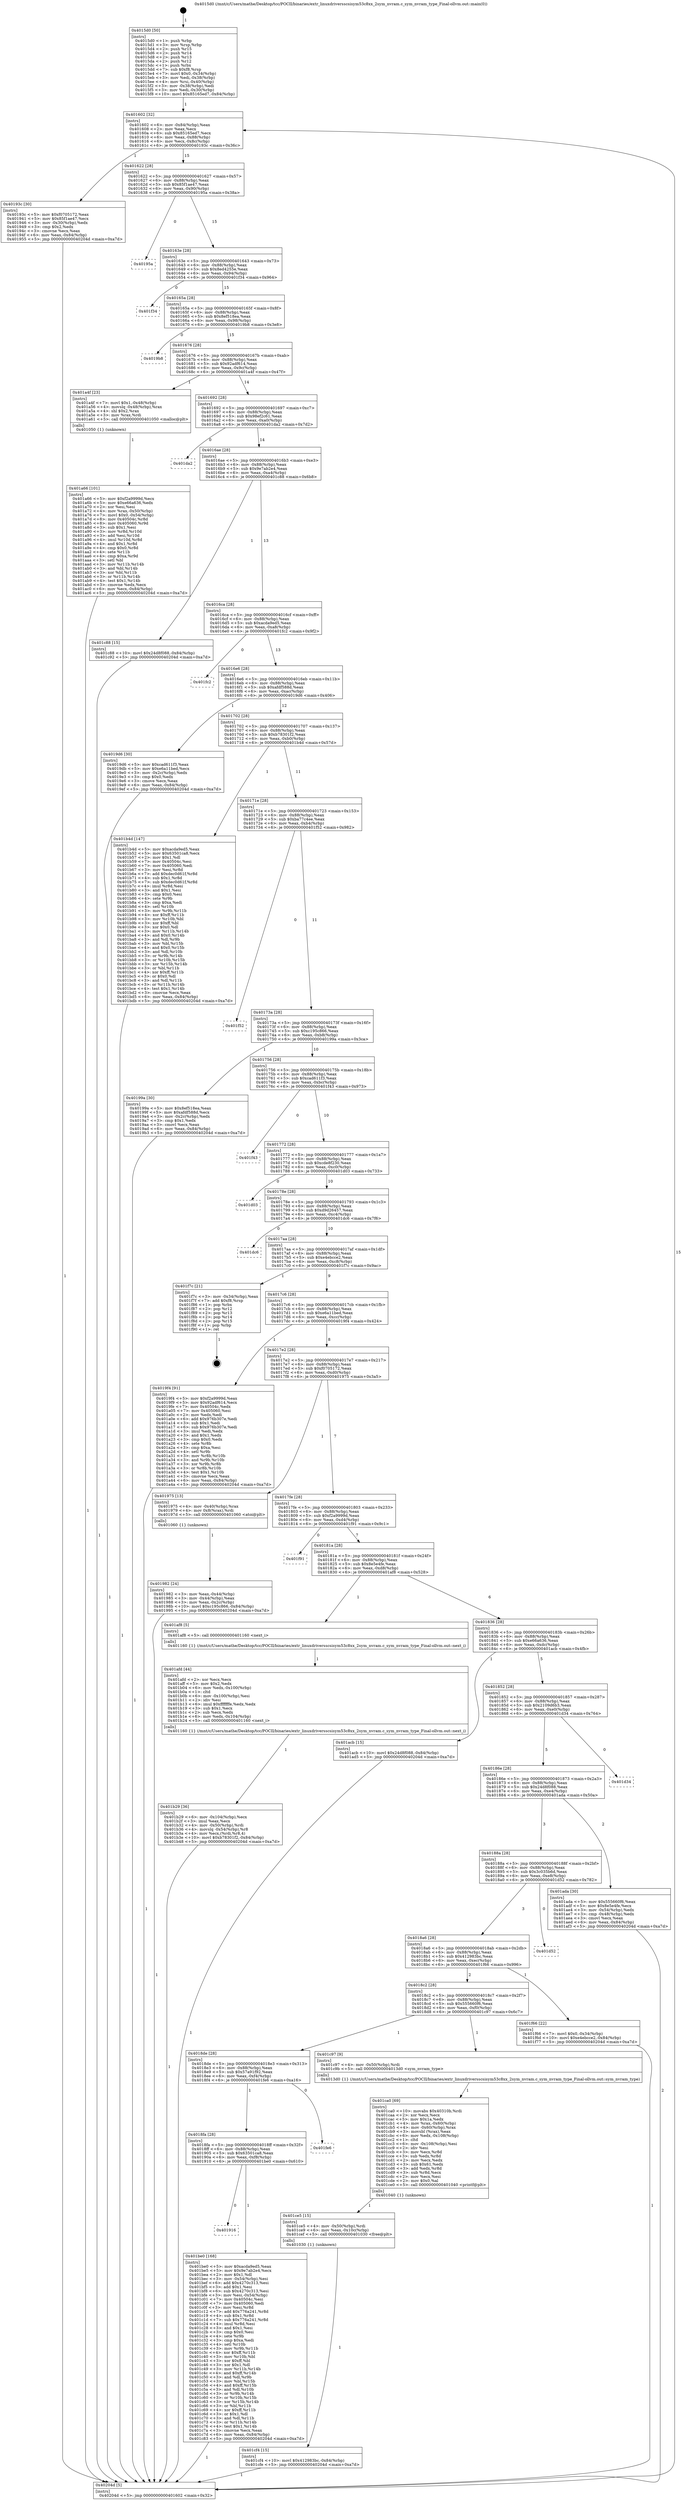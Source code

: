 digraph "0x4015d0" {
  label = "0x4015d0 (/mnt/c/Users/mathe/Desktop/tcc/POCII/binaries/extr_linuxdriversscsisym53c8xx_2sym_nvram.c_sym_nvram_type_Final-ollvm.out::main(0))"
  labelloc = "t"
  node[shape=record]

  Entry [label="",width=0.3,height=0.3,shape=circle,fillcolor=black,style=filled]
  "0x401602" [label="{
     0x401602 [32]\l
     | [instrs]\l
     &nbsp;&nbsp;0x401602 \<+6\>: mov -0x84(%rbp),%eax\l
     &nbsp;&nbsp;0x401608 \<+2\>: mov %eax,%ecx\l
     &nbsp;&nbsp;0x40160a \<+6\>: sub $0x85165ed7,%ecx\l
     &nbsp;&nbsp;0x401610 \<+6\>: mov %eax,-0x88(%rbp)\l
     &nbsp;&nbsp;0x401616 \<+6\>: mov %ecx,-0x8c(%rbp)\l
     &nbsp;&nbsp;0x40161c \<+6\>: je 000000000040193c \<main+0x36c\>\l
  }"]
  "0x40193c" [label="{
     0x40193c [30]\l
     | [instrs]\l
     &nbsp;&nbsp;0x40193c \<+5\>: mov $0xf0705172,%eax\l
     &nbsp;&nbsp;0x401941 \<+5\>: mov $0x85f1ae47,%ecx\l
     &nbsp;&nbsp;0x401946 \<+3\>: mov -0x30(%rbp),%edx\l
     &nbsp;&nbsp;0x401949 \<+3\>: cmp $0x2,%edx\l
     &nbsp;&nbsp;0x40194c \<+3\>: cmovne %ecx,%eax\l
     &nbsp;&nbsp;0x40194f \<+6\>: mov %eax,-0x84(%rbp)\l
     &nbsp;&nbsp;0x401955 \<+5\>: jmp 000000000040204d \<main+0xa7d\>\l
  }"]
  "0x401622" [label="{
     0x401622 [28]\l
     | [instrs]\l
     &nbsp;&nbsp;0x401622 \<+5\>: jmp 0000000000401627 \<main+0x57\>\l
     &nbsp;&nbsp;0x401627 \<+6\>: mov -0x88(%rbp),%eax\l
     &nbsp;&nbsp;0x40162d \<+5\>: sub $0x85f1ae47,%eax\l
     &nbsp;&nbsp;0x401632 \<+6\>: mov %eax,-0x90(%rbp)\l
     &nbsp;&nbsp;0x401638 \<+6\>: je 000000000040195a \<main+0x38a\>\l
  }"]
  "0x40204d" [label="{
     0x40204d [5]\l
     | [instrs]\l
     &nbsp;&nbsp;0x40204d \<+5\>: jmp 0000000000401602 \<main+0x32\>\l
  }"]
  "0x4015d0" [label="{
     0x4015d0 [50]\l
     | [instrs]\l
     &nbsp;&nbsp;0x4015d0 \<+1\>: push %rbp\l
     &nbsp;&nbsp;0x4015d1 \<+3\>: mov %rsp,%rbp\l
     &nbsp;&nbsp;0x4015d4 \<+2\>: push %r15\l
     &nbsp;&nbsp;0x4015d6 \<+2\>: push %r14\l
     &nbsp;&nbsp;0x4015d8 \<+2\>: push %r13\l
     &nbsp;&nbsp;0x4015da \<+2\>: push %r12\l
     &nbsp;&nbsp;0x4015dc \<+1\>: push %rbx\l
     &nbsp;&nbsp;0x4015dd \<+7\>: sub $0xf8,%rsp\l
     &nbsp;&nbsp;0x4015e4 \<+7\>: movl $0x0,-0x34(%rbp)\l
     &nbsp;&nbsp;0x4015eb \<+3\>: mov %edi,-0x38(%rbp)\l
     &nbsp;&nbsp;0x4015ee \<+4\>: mov %rsi,-0x40(%rbp)\l
     &nbsp;&nbsp;0x4015f2 \<+3\>: mov -0x38(%rbp),%edi\l
     &nbsp;&nbsp;0x4015f5 \<+3\>: mov %edi,-0x30(%rbp)\l
     &nbsp;&nbsp;0x4015f8 \<+10\>: movl $0x85165ed7,-0x84(%rbp)\l
  }"]
  Exit [label="",width=0.3,height=0.3,shape=circle,fillcolor=black,style=filled,peripheries=2]
  "0x40195a" [label="{
     0x40195a\l
  }", style=dashed]
  "0x40163e" [label="{
     0x40163e [28]\l
     | [instrs]\l
     &nbsp;&nbsp;0x40163e \<+5\>: jmp 0000000000401643 \<main+0x73\>\l
     &nbsp;&nbsp;0x401643 \<+6\>: mov -0x88(%rbp),%eax\l
     &nbsp;&nbsp;0x401649 \<+5\>: sub $0x8ed4255e,%eax\l
     &nbsp;&nbsp;0x40164e \<+6\>: mov %eax,-0x94(%rbp)\l
     &nbsp;&nbsp;0x401654 \<+6\>: je 0000000000401f34 \<main+0x964\>\l
  }"]
  "0x401cf4" [label="{
     0x401cf4 [15]\l
     | [instrs]\l
     &nbsp;&nbsp;0x401cf4 \<+10\>: movl $0x412983bc,-0x84(%rbp)\l
     &nbsp;&nbsp;0x401cfe \<+5\>: jmp 000000000040204d \<main+0xa7d\>\l
  }"]
  "0x401f34" [label="{
     0x401f34\l
  }", style=dashed]
  "0x40165a" [label="{
     0x40165a [28]\l
     | [instrs]\l
     &nbsp;&nbsp;0x40165a \<+5\>: jmp 000000000040165f \<main+0x8f\>\l
     &nbsp;&nbsp;0x40165f \<+6\>: mov -0x88(%rbp),%eax\l
     &nbsp;&nbsp;0x401665 \<+5\>: sub $0x8ef518ea,%eax\l
     &nbsp;&nbsp;0x40166a \<+6\>: mov %eax,-0x98(%rbp)\l
     &nbsp;&nbsp;0x401670 \<+6\>: je 00000000004019b8 \<main+0x3e8\>\l
  }"]
  "0x401ce5" [label="{
     0x401ce5 [15]\l
     | [instrs]\l
     &nbsp;&nbsp;0x401ce5 \<+4\>: mov -0x50(%rbp),%rdi\l
     &nbsp;&nbsp;0x401ce9 \<+6\>: mov %eax,-0x10c(%rbp)\l
     &nbsp;&nbsp;0x401cef \<+5\>: call 0000000000401030 \<free@plt\>\l
     | [calls]\l
     &nbsp;&nbsp;0x401030 \{1\} (unknown)\l
  }"]
  "0x4019b8" [label="{
     0x4019b8\l
  }", style=dashed]
  "0x401676" [label="{
     0x401676 [28]\l
     | [instrs]\l
     &nbsp;&nbsp;0x401676 \<+5\>: jmp 000000000040167b \<main+0xab\>\l
     &nbsp;&nbsp;0x40167b \<+6\>: mov -0x88(%rbp),%eax\l
     &nbsp;&nbsp;0x401681 \<+5\>: sub $0x92adf614,%eax\l
     &nbsp;&nbsp;0x401686 \<+6\>: mov %eax,-0x9c(%rbp)\l
     &nbsp;&nbsp;0x40168c \<+6\>: je 0000000000401a4f \<main+0x47f\>\l
  }"]
  "0x401ca0" [label="{
     0x401ca0 [69]\l
     | [instrs]\l
     &nbsp;&nbsp;0x401ca0 \<+10\>: movabs $0x40310b,%rdi\l
     &nbsp;&nbsp;0x401caa \<+2\>: xor %ecx,%ecx\l
     &nbsp;&nbsp;0x401cac \<+5\>: mov $0x1a,%edx\l
     &nbsp;&nbsp;0x401cb1 \<+4\>: mov %rax,-0x60(%rbp)\l
     &nbsp;&nbsp;0x401cb5 \<+4\>: mov -0x60(%rbp),%rax\l
     &nbsp;&nbsp;0x401cb9 \<+3\>: movsbl (%rax),%eax\l
     &nbsp;&nbsp;0x401cbc \<+6\>: mov %edx,-0x108(%rbp)\l
     &nbsp;&nbsp;0x401cc2 \<+1\>: cltd\l
     &nbsp;&nbsp;0x401cc3 \<+6\>: mov -0x108(%rbp),%esi\l
     &nbsp;&nbsp;0x401cc9 \<+2\>: idiv %esi\l
     &nbsp;&nbsp;0x401ccb \<+3\>: mov %ecx,%r8d\l
     &nbsp;&nbsp;0x401cce \<+3\>: sub %edx,%r8d\l
     &nbsp;&nbsp;0x401cd1 \<+2\>: mov %ecx,%edx\l
     &nbsp;&nbsp;0x401cd3 \<+3\>: sub $0x61,%edx\l
     &nbsp;&nbsp;0x401cd6 \<+3\>: add %edx,%r8d\l
     &nbsp;&nbsp;0x401cd9 \<+3\>: sub %r8d,%ecx\l
     &nbsp;&nbsp;0x401cdc \<+2\>: mov %ecx,%esi\l
     &nbsp;&nbsp;0x401cde \<+2\>: mov $0x0,%al\l
     &nbsp;&nbsp;0x401ce0 \<+5\>: call 0000000000401040 \<printf@plt\>\l
     | [calls]\l
     &nbsp;&nbsp;0x401040 \{1\} (unknown)\l
  }"]
  "0x401a4f" [label="{
     0x401a4f [23]\l
     | [instrs]\l
     &nbsp;&nbsp;0x401a4f \<+7\>: movl $0x1,-0x48(%rbp)\l
     &nbsp;&nbsp;0x401a56 \<+4\>: movslq -0x48(%rbp),%rax\l
     &nbsp;&nbsp;0x401a5a \<+4\>: shl $0x2,%rax\l
     &nbsp;&nbsp;0x401a5e \<+3\>: mov %rax,%rdi\l
     &nbsp;&nbsp;0x401a61 \<+5\>: call 0000000000401050 \<malloc@plt\>\l
     | [calls]\l
     &nbsp;&nbsp;0x401050 \{1\} (unknown)\l
  }"]
  "0x401692" [label="{
     0x401692 [28]\l
     | [instrs]\l
     &nbsp;&nbsp;0x401692 \<+5\>: jmp 0000000000401697 \<main+0xc7\>\l
     &nbsp;&nbsp;0x401697 \<+6\>: mov -0x88(%rbp),%eax\l
     &nbsp;&nbsp;0x40169d \<+5\>: sub $0x98ef2c61,%eax\l
     &nbsp;&nbsp;0x4016a2 \<+6\>: mov %eax,-0xa0(%rbp)\l
     &nbsp;&nbsp;0x4016a8 \<+6\>: je 0000000000401da2 \<main+0x7d2\>\l
  }"]
  "0x401916" [label="{
     0x401916\l
  }", style=dashed]
  "0x401da2" [label="{
     0x401da2\l
  }", style=dashed]
  "0x4016ae" [label="{
     0x4016ae [28]\l
     | [instrs]\l
     &nbsp;&nbsp;0x4016ae \<+5\>: jmp 00000000004016b3 \<main+0xe3\>\l
     &nbsp;&nbsp;0x4016b3 \<+6\>: mov -0x88(%rbp),%eax\l
     &nbsp;&nbsp;0x4016b9 \<+5\>: sub $0x9e7ab2e4,%eax\l
     &nbsp;&nbsp;0x4016be \<+6\>: mov %eax,-0xa4(%rbp)\l
     &nbsp;&nbsp;0x4016c4 \<+6\>: je 0000000000401c88 \<main+0x6b8\>\l
  }"]
  "0x401be0" [label="{
     0x401be0 [168]\l
     | [instrs]\l
     &nbsp;&nbsp;0x401be0 \<+5\>: mov $0xacda9ed5,%eax\l
     &nbsp;&nbsp;0x401be5 \<+5\>: mov $0x9e7ab2e4,%ecx\l
     &nbsp;&nbsp;0x401bea \<+2\>: mov $0x1,%dl\l
     &nbsp;&nbsp;0x401bec \<+3\>: mov -0x54(%rbp),%esi\l
     &nbsp;&nbsp;0x401bef \<+6\>: add $0x4270c313,%esi\l
     &nbsp;&nbsp;0x401bf5 \<+3\>: add $0x1,%esi\l
     &nbsp;&nbsp;0x401bf8 \<+6\>: sub $0x4270c313,%esi\l
     &nbsp;&nbsp;0x401bfe \<+3\>: mov %esi,-0x54(%rbp)\l
     &nbsp;&nbsp;0x401c01 \<+7\>: mov 0x40504c,%esi\l
     &nbsp;&nbsp;0x401c08 \<+7\>: mov 0x405060,%edi\l
     &nbsp;&nbsp;0x401c0f \<+3\>: mov %esi,%r8d\l
     &nbsp;&nbsp;0x401c12 \<+7\>: add $0x776a241,%r8d\l
     &nbsp;&nbsp;0x401c19 \<+4\>: sub $0x1,%r8d\l
     &nbsp;&nbsp;0x401c1d \<+7\>: sub $0x776a241,%r8d\l
     &nbsp;&nbsp;0x401c24 \<+4\>: imul %r8d,%esi\l
     &nbsp;&nbsp;0x401c28 \<+3\>: and $0x1,%esi\l
     &nbsp;&nbsp;0x401c2b \<+3\>: cmp $0x0,%esi\l
     &nbsp;&nbsp;0x401c2e \<+4\>: sete %r9b\l
     &nbsp;&nbsp;0x401c32 \<+3\>: cmp $0xa,%edi\l
     &nbsp;&nbsp;0x401c35 \<+4\>: setl %r10b\l
     &nbsp;&nbsp;0x401c39 \<+3\>: mov %r9b,%r11b\l
     &nbsp;&nbsp;0x401c3c \<+4\>: xor $0xff,%r11b\l
     &nbsp;&nbsp;0x401c40 \<+3\>: mov %r10b,%bl\l
     &nbsp;&nbsp;0x401c43 \<+3\>: xor $0xff,%bl\l
     &nbsp;&nbsp;0x401c46 \<+3\>: xor $0x1,%dl\l
     &nbsp;&nbsp;0x401c49 \<+3\>: mov %r11b,%r14b\l
     &nbsp;&nbsp;0x401c4c \<+4\>: and $0xff,%r14b\l
     &nbsp;&nbsp;0x401c50 \<+3\>: and %dl,%r9b\l
     &nbsp;&nbsp;0x401c53 \<+3\>: mov %bl,%r15b\l
     &nbsp;&nbsp;0x401c56 \<+4\>: and $0xff,%r15b\l
     &nbsp;&nbsp;0x401c5a \<+3\>: and %dl,%r10b\l
     &nbsp;&nbsp;0x401c5d \<+3\>: or %r9b,%r14b\l
     &nbsp;&nbsp;0x401c60 \<+3\>: or %r10b,%r15b\l
     &nbsp;&nbsp;0x401c63 \<+3\>: xor %r15b,%r14b\l
     &nbsp;&nbsp;0x401c66 \<+3\>: or %bl,%r11b\l
     &nbsp;&nbsp;0x401c69 \<+4\>: xor $0xff,%r11b\l
     &nbsp;&nbsp;0x401c6d \<+3\>: or $0x1,%dl\l
     &nbsp;&nbsp;0x401c70 \<+3\>: and %dl,%r11b\l
     &nbsp;&nbsp;0x401c73 \<+3\>: or %r11b,%r14b\l
     &nbsp;&nbsp;0x401c76 \<+4\>: test $0x1,%r14b\l
     &nbsp;&nbsp;0x401c7a \<+3\>: cmovne %ecx,%eax\l
     &nbsp;&nbsp;0x401c7d \<+6\>: mov %eax,-0x84(%rbp)\l
     &nbsp;&nbsp;0x401c83 \<+5\>: jmp 000000000040204d \<main+0xa7d\>\l
  }"]
  "0x401c88" [label="{
     0x401c88 [15]\l
     | [instrs]\l
     &nbsp;&nbsp;0x401c88 \<+10\>: movl $0x24d8f088,-0x84(%rbp)\l
     &nbsp;&nbsp;0x401c92 \<+5\>: jmp 000000000040204d \<main+0xa7d\>\l
  }"]
  "0x4016ca" [label="{
     0x4016ca [28]\l
     | [instrs]\l
     &nbsp;&nbsp;0x4016ca \<+5\>: jmp 00000000004016cf \<main+0xff\>\l
     &nbsp;&nbsp;0x4016cf \<+6\>: mov -0x88(%rbp),%eax\l
     &nbsp;&nbsp;0x4016d5 \<+5\>: sub $0xacda9ed5,%eax\l
     &nbsp;&nbsp;0x4016da \<+6\>: mov %eax,-0xa8(%rbp)\l
     &nbsp;&nbsp;0x4016e0 \<+6\>: je 0000000000401fc2 \<main+0x9f2\>\l
  }"]
  "0x4018fa" [label="{
     0x4018fa [28]\l
     | [instrs]\l
     &nbsp;&nbsp;0x4018fa \<+5\>: jmp 00000000004018ff \<main+0x32f\>\l
     &nbsp;&nbsp;0x4018ff \<+6\>: mov -0x88(%rbp),%eax\l
     &nbsp;&nbsp;0x401905 \<+5\>: sub $0x63501ca8,%eax\l
     &nbsp;&nbsp;0x40190a \<+6\>: mov %eax,-0xf8(%rbp)\l
     &nbsp;&nbsp;0x401910 \<+6\>: je 0000000000401be0 \<main+0x610\>\l
  }"]
  "0x401fc2" [label="{
     0x401fc2\l
  }", style=dashed]
  "0x4016e6" [label="{
     0x4016e6 [28]\l
     | [instrs]\l
     &nbsp;&nbsp;0x4016e6 \<+5\>: jmp 00000000004016eb \<main+0x11b\>\l
     &nbsp;&nbsp;0x4016eb \<+6\>: mov -0x88(%rbp),%eax\l
     &nbsp;&nbsp;0x4016f1 \<+5\>: sub $0xafdf588d,%eax\l
     &nbsp;&nbsp;0x4016f6 \<+6\>: mov %eax,-0xac(%rbp)\l
     &nbsp;&nbsp;0x4016fc \<+6\>: je 00000000004019d6 \<main+0x406\>\l
  }"]
  "0x401fe6" [label="{
     0x401fe6\l
  }", style=dashed]
  "0x4019d6" [label="{
     0x4019d6 [30]\l
     | [instrs]\l
     &nbsp;&nbsp;0x4019d6 \<+5\>: mov $0xcad611f3,%eax\l
     &nbsp;&nbsp;0x4019db \<+5\>: mov $0xe6a11bed,%ecx\l
     &nbsp;&nbsp;0x4019e0 \<+3\>: mov -0x2c(%rbp),%edx\l
     &nbsp;&nbsp;0x4019e3 \<+3\>: cmp $0x0,%edx\l
     &nbsp;&nbsp;0x4019e6 \<+3\>: cmove %ecx,%eax\l
     &nbsp;&nbsp;0x4019e9 \<+6\>: mov %eax,-0x84(%rbp)\l
     &nbsp;&nbsp;0x4019ef \<+5\>: jmp 000000000040204d \<main+0xa7d\>\l
  }"]
  "0x401702" [label="{
     0x401702 [28]\l
     | [instrs]\l
     &nbsp;&nbsp;0x401702 \<+5\>: jmp 0000000000401707 \<main+0x137\>\l
     &nbsp;&nbsp;0x401707 \<+6\>: mov -0x88(%rbp),%eax\l
     &nbsp;&nbsp;0x40170d \<+5\>: sub $0xb78301f2,%eax\l
     &nbsp;&nbsp;0x401712 \<+6\>: mov %eax,-0xb0(%rbp)\l
     &nbsp;&nbsp;0x401718 \<+6\>: je 0000000000401b4d \<main+0x57d\>\l
  }"]
  "0x4018de" [label="{
     0x4018de [28]\l
     | [instrs]\l
     &nbsp;&nbsp;0x4018de \<+5\>: jmp 00000000004018e3 \<main+0x313\>\l
     &nbsp;&nbsp;0x4018e3 \<+6\>: mov -0x88(%rbp),%eax\l
     &nbsp;&nbsp;0x4018e9 \<+5\>: sub $0x57a91f92,%eax\l
     &nbsp;&nbsp;0x4018ee \<+6\>: mov %eax,-0xf4(%rbp)\l
     &nbsp;&nbsp;0x4018f4 \<+6\>: je 0000000000401fe6 \<main+0xa16\>\l
  }"]
  "0x401b4d" [label="{
     0x401b4d [147]\l
     | [instrs]\l
     &nbsp;&nbsp;0x401b4d \<+5\>: mov $0xacda9ed5,%eax\l
     &nbsp;&nbsp;0x401b52 \<+5\>: mov $0x63501ca8,%ecx\l
     &nbsp;&nbsp;0x401b57 \<+2\>: mov $0x1,%dl\l
     &nbsp;&nbsp;0x401b59 \<+7\>: mov 0x40504c,%esi\l
     &nbsp;&nbsp;0x401b60 \<+7\>: mov 0x405060,%edi\l
     &nbsp;&nbsp;0x401b67 \<+3\>: mov %esi,%r8d\l
     &nbsp;&nbsp;0x401b6a \<+7\>: add $0xdec0d61f,%r8d\l
     &nbsp;&nbsp;0x401b71 \<+4\>: sub $0x1,%r8d\l
     &nbsp;&nbsp;0x401b75 \<+7\>: sub $0xdec0d61f,%r8d\l
     &nbsp;&nbsp;0x401b7c \<+4\>: imul %r8d,%esi\l
     &nbsp;&nbsp;0x401b80 \<+3\>: and $0x1,%esi\l
     &nbsp;&nbsp;0x401b83 \<+3\>: cmp $0x0,%esi\l
     &nbsp;&nbsp;0x401b86 \<+4\>: sete %r9b\l
     &nbsp;&nbsp;0x401b8a \<+3\>: cmp $0xa,%edi\l
     &nbsp;&nbsp;0x401b8d \<+4\>: setl %r10b\l
     &nbsp;&nbsp;0x401b91 \<+3\>: mov %r9b,%r11b\l
     &nbsp;&nbsp;0x401b94 \<+4\>: xor $0xff,%r11b\l
     &nbsp;&nbsp;0x401b98 \<+3\>: mov %r10b,%bl\l
     &nbsp;&nbsp;0x401b9b \<+3\>: xor $0xff,%bl\l
     &nbsp;&nbsp;0x401b9e \<+3\>: xor $0x0,%dl\l
     &nbsp;&nbsp;0x401ba1 \<+3\>: mov %r11b,%r14b\l
     &nbsp;&nbsp;0x401ba4 \<+4\>: and $0x0,%r14b\l
     &nbsp;&nbsp;0x401ba8 \<+3\>: and %dl,%r9b\l
     &nbsp;&nbsp;0x401bab \<+3\>: mov %bl,%r15b\l
     &nbsp;&nbsp;0x401bae \<+4\>: and $0x0,%r15b\l
     &nbsp;&nbsp;0x401bb2 \<+3\>: and %dl,%r10b\l
     &nbsp;&nbsp;0x401bb5 \<+3\>: or %r9b,%r14b\l
     &nbsp;&nbsp;0x401bb8 \<+3\>: or %r10b,%r15b\l
     &nbsp;&nbsp;0x401bbb \<+3\>: xor %r15b,%r14b\l
     &nbsp;&nbsp;0x401bbe \<+3\>: or %bl,%r11b\l
     &nbsp;&nbsp;0x401bc1 \<+4\>: xor $0xff,%r11b\l
     &nbsp;&nbsp;0x401bc5 \<+3\>: or $0x0,%dl\l
     &nbsp;&nbsp;0x401bc8 \<+3\>: and %dl,%r11b\l
     &nbsp;&nbsp;0x401bcb \<+3\>: or %r11b,%r14b\l
     &nbsp;&nbsp;0x401bce \<+4\>: test $0x1,%r14b\l
     &nbsp;&nbsp;0x401bd2 \<+3\>: cmovne %ecx,%eax\l
     &nbsp;&nbsp;0x401bd5 \<+6\>: mov %eax,-0x84(%rbp)\l
     &nbsp;&nbsp;0x401bdb \<+5\>: jmp 000000000040204d \<main+0xa7d\>\l
  }"]
  "0x40171e" [label="{
     0x40171e [28]\l
     | [instrs]\l
     &nbsp;&nbsp;0x40171e \<+5\>: jmp 0000000000401723 \<main+0x153\>\l
     &nbsp;&nbsp;0x401723 \<+6\>: mov -0x88(%rbp),%eax\l
     &nbsp;&nbsp;0x401729 \<+5\>: sub $0xba77c4ee,%eax\l
     &nbsp;&nbsp;0x40172e \<+6\>: mov %eax,-0xb4(%rbp)\l
     &nbsp;&nbsp;0x401734 \<+6\>: je 0000000000401f52 \<main+0x982\>\l
  }"]
  "0x401c97" [label="{
     0x401c97 [9]\l
     | [instrs]\l
     &nbsp;&nbsp;0x401c97 \<+4\>: mov -0x50(%rbp),%rdi\l
     &nbsp;&nbsp;0x401c9b \<+5\>: call 00000000004013d0 \<sym_nvram_type\>\l
     | [calls]\l
     &nbsp;&nbsp;0x4013d0 \{1\} (/mnt/c/Users/mathe/Desktop/tcc/POCII/binaries/extr_linuxdriversscsisym53c8xx_2sym_nvram.c_sym_nvram_type_Final-ollvm.out::sym_nvram_type)\l
  }"]
  "0x401f52" [label="{
     0x401f52\l
  }", style=dashed]
  "0x40173a" [label="{
     0x40173a [28]\l
     | [instrs]\l
     &nbsp;&nbsp;0x40173a \<+5\>: jmp 000000000040173f \<main+0x16f\>\l
     &nbsp;&nbsp;0x40173f \<+6\>: mov -0x88(%rbp),%eax\l
     &nbsp;&nbsp;0x401745 \<+5\>: sub $0xc195c866,%eax\l
     &nbsp;&nbsp;0x40174a \<+6\>: mov %eax,-0xb8(%rbp)\l
     &nbsp;&nbsp;0x401750 \<+6\>: je 000000000040199a \<main+0x3ca\>\l
  }"]
  "0x4018c2" [label="{
     0x4018c2 [28]\l
     | [instrs]\l
     &nbsp;&nbsp;0x4018c2 \<+5\>: jmp 00000000004018c7 \<main+0x2f7\>\l
     &nbsp;&nbsp;0x4018c7 \<+6\>: mov -0x88(%rbp),%eax\l
     &nbsp;&nbsp;0x4018cd \<+5\>: sub $0x555660f6,%eax\l
     &nbsp;&nbsp;0x4018d2 \<+6\>: mov %eax,-0xf0(%rbp)\l
     &nbsp;&nbsp;0x4018d8 \<+6\>: je 0000000000401c97 \<main+0x6c7\>\l
  }"]
  "0x40199a" [label="{
     0x40199a [30]\l
     | [instrs]\l
     &nbsp;&nbsp;0x40199a \<+5\>: mov $0x8ef518ea,%eax\l
     &nbsp;&nbsp;0x40199f \<+5\>: mov $0xafdf588d,%ecx\l
     &nbsp;&nbsp;0x4019a4 \<+3\>: mov -0x2c(%rbp),%edx\l
     &nbsp;&nbsp;0x4019a7 \<+3\>: cmp $0x1,%edx\l
     &nbsp;&nbsp;0x4019aa \<+3\>: cmovl %ecx,%eax\l
     &nbsp;&nbsp;0x4019ad \<+6\>: mov %eax,-0x84(%rbp)\l
     &nbsp;&nbsp;0x4019b3 \<+5\>: jmp 000000000040204d \<main+0xa7d\>\l
  }"]
  "0x401756" [label="{
     0x401756 [28]\l
     | [instrs]\l
     &nbsp;&nbsp;0x401756 \<+5\>: jmp 000000000040175b \<main+0x18b\>\l
     &nbsp;&nbsp;0x40175b \<+6\>: mov -0x88(%rbp),%eax\l
     &nbsp;&nbsp;0x401761 \<+5\>: sub $0xcad611f3,%eax\l
     &nbsp;&nbsp;0x401766 \<+6\>: mov %eax,-0xbc(%rbp)\l
     &nbsp;&nbsp;0x40176c \<+6\>: je 0000000000401f43 \<main+0x973\>\l
  }"]
  "0x401f66" [label="{
     0x401f66 [22]\l
     | [instrs]\l
     &nbsp;&nbsp;0x401f66 \<+7\>: movl $0x0,-0x34(%rbp)\l
     &nbsp;&nbsp;0x401f6d \<+10\>: movl $0xe4ebcce2,-0x84(%rbp)\l
     &nbsp;&nbsp;0x401f77 \<+5\>: jmp 000000000040204d \<main+0xa7d\>\l
  }"]
  "0x401f43" [label="{
     0x401f43\l
  }", style=dashed]
  "0x401772" [label="{
     0x401772 [28]\l
     | [instrs]\l
     &nbsp;&nbsp;0x401772 \<+5\>: jmp 0000000000401777 \<main+0x1a7\>\l
     &nbsp;&nbsp;0x401777 \<+6\>: mov -0x88(%rbp),%eax\l
     &nbsp;&nbsp;0x40177d \<+5\>: sub $0xcde8f230,%eax\l
     &nbsp;&nbsp;0x401782 \<+6\>: mov %eax,-0xc0(%rbp)\l
     &nbsp;&nbsp;0x401788 \<+6\>: je 0000000000401d03 \<main+0x733\>\l
  }"]
  "0x4018a6" [label="{
     0x4018a6 [28]\l
     | [instrs]\l
     &nbsp;&nbsp;0x4018a6 \<+5\>: jmp 00000000004018ab \<main+0x2db\>\l
     &nbsp;&nbsp;0x4018ab \<+6\>: mov -0x88(%rbp),%eax\l
     &nbsp;&nbsp;0x4018b1 \<+5\>: sub $0x412983bc,%eax\l
     &nbsp;&nbsp;0x4018b6 \<+6\>: mov %eax,-0xec(%rbp)\l
     &nbsp;&nbsp;0x4018bc \<+6\>: je 0000000000401f66 \<main+0x996\>\l
  }"]
  "0x401d03" [label="{
     0x401d03\l
  }", style=dashed]
  "0x40178e" [label="{
     0x40178e [28]\l
     | [instrs]\l
     &nbsp;&nbsp;0x40178e \<+5\>: jmp 0000000000401793 \<main+0x1c3\>\l
     &nbsp;&nbsp;0x401793 \<+6\>: mov -0x88(%rbp),%eax\l
     &nbsp;&nbsp;0x401799 \<+5\>: sub $0xd9d26457,%eax\l
     &nbsp;&nbsp;0x40179e \<+6\>: mov %eax,-0xc4(%rbp)\l
     &nbsp;&nbsp;0x4017a4 \<+6\>: je 0000000000401dc6 \<main+0x7f6\>\l
  }"]
  "0x401d52" [label="{
     0x401d52\l
  }", style=dashed]
  "0x401dc6" [label="{
     0x401dc6\l
  }", style=dashed]
  "0x4017aa" [label="{
     0x4017aa [28]\l
     | [instrs]\l
     &nbsp;&nbsp;0x4017aa \<+5\>: jmp 00000000004017af \<main+0x1df\>\l
     &nbsp;&nbsp;0x4017af \<+6\>: mov -0x88(%rbp),%eax\l
     &nbsp;&nbsp;0x4017b5 \<+5\>: sub $0xe4ebcce2,%eax\l
     &nbsp;&nbsp;0x4017ba \<+6\>: mov %eax,-0xc8(%rbp)\l
     &nbsp;&nbsp;0x4017c0 \<+6\>: je 0000000000401f7c \<main+0x9ac\>\l
  }"]
  "0x401b29" [label="{
     0x401b29 [36]\l
     | [instrs]\l
     &nbsp;&nbsp;0x401b29 \<+6\>: mov -0x104(%rbp),%ecx\l
     &nbsp;&nbsp;0x401b2f \<+3\>: imul %eax,%ecx\l
     &nbsp;&nbsp;0x401b32 \<+4\>: mov -0x50(%rbp),%rdi\l
     &nbsp;&nbsp;0x401b36 \<+4\>: movslq -0x54(%rbp),%r8\l
     &nbsp;&nbsp;0x401b3a \<+4\>: mov %ecx,(%rdi,%r8,4)\l
     &nbsp;&nbsp;0x401b3e \<+10\>: movl $0xb78301f2,-0x84(%rbp)\l
     &nbsp;&nbsp;0x401b48 \<+5\>: jmp 000000000040204d \<main+0xa7d\>\l
  }"]
  "0x401f7c" [label="{
     0x401f7c [21]\l
     | [instrs]\l
     &nbsp;&nbsp;0x401f7c \<+3\>: mov -0x34(%rbp),%eax\l
     &nbsp;&nbsp;0x401f7f \<+7\>: add $0xf8,%rsp\l
     &nbsp;&nbsp;0x401f86 \<+1\>: pop %rbx\l
     &nbsp;&nbsp;0x401f87 \<+2\>: pop %r12\l
     &nbsp;&nbsp;0x401f89 \<+2\>: pop %r13\l
     &nbsp;&nbsp;0x401f8b \<+2\>: pop %r14\l
     &nbsp;&nbsp;0x401f8d \<+2\>: pop %r15\l
     &nbsp;&nbsp;0x401f8f \<+1\>: pop %rbp\l
     &nbsp;&nbsp;0x401f90 \<+1\>: ret\l
  }"]
  "0x4017c6" [label="{
     0x4017c6 [28]\l
     | [instrs]\l
     &nbsp;&nbsp;0x4017c6 \<+5\>: jmp 00000000004017cb \<main+0x1fb\>\l
     &nbsp;&nbsp;0x4017cb \<+6\>: mov -0x88(%rbp),%eax\l
     &nbsp;&nbsp;0x4017d1 \<+5\>: sub $0xe6a11bed,%eax\l
     &nbsp;&nbsp;0x4017d6 \<+6\>: mov %eax,-0xcc(%rbp)\l
     &nbsp;&nbsp;0x4017dc \<+6\>: je 00000000004019f4 \<main+0x424\>\l
  }"]
  "0x401afd" [label="{
     0x401afd [44]\l
     | [instrs]\l
     &nbsp;&nbsp;0x401afd \<+2\>: xor %ecx,%ecx\l
     &nbsp;&nbsp;0x401aff \<+5\>: mov $0x2,%edx\l
     &nbsp;&nbsp;0x401b04 \<+6\>: mov %edx,-0x100(%rbp)\l
     &nbsp;&nbsp;0x401b0a \<+1\>: cltd\l
     &nbsp;&nbsp;0x401b0b \<+6\>: mov -0x100(%rbp),%esi\l
     &nbsp;&nbsp;0x401b11 \<+2\>: idiv %esi\l
     &nbsp;&nbsp;0x401b13 \<+6\>: imul $0xfffffffe,%edx,%edx\l
     &nbsp;&nbsp;0x401b19 \<+3\>: sub $0x1,%ecx\l
     &nbsp;&nbsp;0x401b1c \<+2\>: sub %ecx,%edx\l
     &nbsp;&nbsp;0x401b1e \<+6\>: mov %edx,-0x104(%rbp)\l
     &nbsp;&nbsp;0x401b24 \<+5\>: call 0000000000401160 \<next_i\>\l
     | [calls]\l
     &nbsp;&nbsp;0x401160 \{1\} (/mnt/c/Users/mathe/Desktop/tcc/POCII/binaries/extr_linuxdriversscsisym53c8xx_2sym_nvram.c_sym_nvram_type_Final-ollvm.out::next_i)\l
  }"]
  "0x4019f4" [label="{
     0x4019f4 [91]\l
     | [instrs]\l
     &nbsp;&nbsp;0x4019f4 \<+5\>: mov $0xf2a9999d,%eax\l
     &nbsp;&nbsp;0x4019f9 \<+5\>: mov $0x92adf614,%ecx\l
     &nbsp;&nbsp;0x4019fe \<+7\>: mov 0x40504c,%edx\l
     &nbsp;&nbsp;0x401a05 \<+7\>: mov 0x405060,%esi\l
     &nbsp;&nbsp;0x401a0c \<+2\>: mov %edx,%edi\l
     &nbsp;&nbsp;0x401a0e \<+6\>: add $0x976b307e,%edi\l
     &nbsp;&nbsp;0x401a14 \<+3\>: sub $0x1,%edi\l
     &nbsp;&nbsp;0x401a17 \<+6\>: sub $0x976b307e,%edi\l
     &nbsp;&nbsp;0x401a1d \<+3\>: imul %edi,%edx\l
     &nbsp;&nbsp;0x401a20 \<+3\>: and $0x1,%edx\l
     &nbsp;&nbsp;0x401a23 \<+3\>: cmp $0x0,%edx\l
     &nbsp;&nbsp;0x401a26 \<+4\>: sete %r8b\l
     &nbsp;&nbsp;0x401a2a \<+3\>: cmp $0xa,%esi\l
     &nbsp;&nbsp;0x401a2d \<+4\>: setl %r9b\l
     &nbsp;&nbsp;0x401a31 \<+3\>: mov %r8b,%r10b\l
     &nbsp;&nbsp;0x401a34 \<+3\>: and %r9b,%r10b\l
     &nbsp;&nbsp;0x401a37 \<+3\>: xor %r9b,%r8b\l
     &nbsp;&nbsp;0x401a3a \<+3\>: or %r8b,%r10b\l
     &nbsp;&nbsp;0x401a3d \<+4\>: test $0x1,%r10b\l
     &nbsp;&nbsp;0x401a41 \<+3\>: cmovne %ecx,%eax\l
     &nbsp;&nbsp;0x401a44 \<+6\>: mov %eax,-0x84(%rbp)\l
     &nbsp;&nbsp;0x401a4a \<+5\>: jmp 000000000040204d \<main+0xa7d\>\l
  }"]
  "0x4017e2" [label="{
     0x4017e2 [28]\l
     | [instrs]\l
     &nbsp;&nbsp;0x4017e2 \<+5\>: jmp 00000000004017e7 \<main+0x217\>\l
     &nbsp;&nbsp;0x4017e7 \<+6\>: mov -0x88(%rbp),%eax\l
     &nbsp;&nbsp;0x4017ed \<+5\>: sub $0xf0705172,%eax\l
     &nbsp;&nbsp;0x4017f2 \<+6\>: mov %eax,-0xd0(%rbp)\l
     &nbsp;&nbsp;0x4017f8 \<+6\>: je 0000000000401975 \<main+0x3a5\>\l
  }"]
  "0x40188a" [label="{
     0x40188a [28]\l
     | [instrs]\l
     &nbsp;&nbsp;0x40188a \<+5\>: jmp 000000000040188f \<main+0x2bf\>\l
     &nbsp;&nbsp;0x40188f \<+6\>: mov -0x88(%rbp),%eax\l
     &nbsp;&nbsp;0x401895 \<+5\>: sub $0x3c035b6d,%eax\l
     &nbsp;&nbsp;0x40189a \<+6\>: mov %eax,-0xe8(%rbp)\l
     &nbsp;&nbsp;0x4018a0 \<+6\>: je 0000000000401d52 \<main+0x782\>\l
  }"]
  "0x401975" [label="{
     0x401975 [13]\l
     | [instrs]\l
     &nbsp;&nbsp;0x401975 \<+4\>: mov -0x40(%rbp),%rax\l
     &nbsp;&nbsp;0x401979 \<+4\>: mov 0x8(%rax),%rdi\l
     &nbsp;&nbsp;0x40197d \<+5\>: call 0000000000401060 \<atoi@plt\>\l
     | [calls]\l
     &nbsp;&nbsp;0x401060 \{1\} (unknown)\l
  }"]
  "0x4017fe" [label="{
     0x4017fe [28]\l
     | [instrs]\l
     &nbsp;&nbsp;0x4017fe \<+5\>: jmp 0000000000401803 \<main+0x233\>\l
     &nbsp;&nbsp;0x401803 \<+6\>: mov -0x88(%rbp),%eax\l
     &nbsp;&nbsp;0x401809 \<+5\>: sub $0xf2a9999d,%eax\l
     &nbsp;&nbsp;0x40180e \<+6\>: mov %eax,-0xd4(%rbp)\l
     &nbsp;&nbsp;0x401814 \<+6\>: je 0000000000401f91 \<main+0x9c1\>\l
  }"]
  "0x401982" [label="{
     0x401982 [24]\l
     | [instrs]\l
     &nbsp;&nbsp;0x401982 \<+3\>: mov %eax,-0x44(%rbp)\l
     &nbsp;&nbsp;0x401985 \<+3\>: mov -0x44(%rbp),%eax\l
     &nbsp;&nbsp;0x401988 \<+3\>: mov %eax,-0x2c(%rbp)\l
     &nbsp;&nbsp;0x40198b \<+10\>: movl $0xc195c866,-0x84(%rbp)\l
     &nbsp;&nbsp;0x401995 \<+5\>: jmp 000000000040204d \<main+0xa7d\>\l
  }"]
  "0x401a66" [label="{
     0x401a66 [101]\l
     | [instrs]\l
     &nbsp;&nbsp;0x401a66 \<+5\>: mov $0xf2a9999d,%ecx\l
     &nbsp;&nbsp;0x401a6b \<+5\>: mov $0xe66a636,%edx\l
     &nbsp;&nbsp;0x401a70 \<+2\>: xor %esi,%esi\l
     &nbsp;&nbsp;0x401a72 \<+4\>: mov %rax,-0x50(%rbp)\l
     &nbsp;&nbsp;0x401a76 \<+7\>: movl $0x0,-0x54(%rbp)\l
     &nbsp;&nbsp;0x401a7d \<+8\>: mov 0x40504c,%r8d\l
     &nbsp;&nbsp;0x401a85 \<+8\>: mov 0x405060,%r9d\l
     &nbsp;&nbsp;0x401a8d \<+3\>: sub $0x1,%esi\l
     &nbsp;&nbsp;0x401a90 \<+3\>: mov %r8d,%r10d\l
     &nbsp;&nbsp;0x401a93 \<+3\>: add %esi,%r10d\l
     &nbsp;&nbsp;0x401a96 \<+4\>: imul %r10d,%r8d\l
     &nbsp;&nbsp;0x401a9a \<+4\>: and $0x1,%r8d\l
     &nbsp;&nbsp;0x401a9e \<+4\>: cmp $0x0,%r8d\l
     &nbsp;&nbsp;0x401aa2 \<+4\>: sete %r11b\l
     &nbsp;&nbsp;0x401aa6 \<+4\>: cmp $0xa,%r9d\l
     &nbsp;&nbsp;0x401aaa \<+3\>: setl %bl\l
     &nbsp;&nbsp;0x401aad \<+3\>: mov %r11b,%r14b\l
     &nbsp;&nbsp;0x401ab0 \<+3\>: and %bl,%r14b\l
     &nbsp;&nbsp;0x401ab3 \<+3\>: xor %bl,%r11b\l
     &nbsp;&nbsp;0x401ab6 \<+3\>: or %r11b,%r14b\l
     &nbsp;&nbsp;0x401ab9 \<+4\>: test $0x1,%r14b\l
     &nbsp;&nbsp;0x401abd \<+3\>: cmovne %edx,%ecx\l
     &nbsp;&nbsp;0x401ac0 \<+6\>: mov %ecx,-0x84(%rbp)\l
     &nbsp;&nbsp;0x401ac6 \<+5\>: jmp 000000000040204d \<main+0xa7d\>\l
  }"]
  "0x401ada" [label="{
     0x401ada [30]\l
     | [instrs]\l
     &nbsp;&nbsp;0x401ada \<+5\>: mov $0x555660f6,%eax\l
     &nbsp;&nbsp;0x401adf \<+5\>: mov $0x8e5e4fe,%ecx\l
     &nbsp;&nbsp;0x401ae4 \<+3\>: mov -0x54(%rbp),%edx\l
     &nbsp;&nbsp;0x401ae7 \<+3\>: cmp -0x48(%rbp),%edx\l
     &nbsp;&nbsp;0x401aea \<+3\>: cmovl %ecx,%eax\l
     &nbsp;&nbsp;0x401aed \<+6\>: mov %eax,-0x84(%rbp)\l
     &nbsp;&nbsp;0x401af3 \<+5\>: jmp 000000000040204d \<main+0xa7d\>\l
  }"]
  "0x401f91" [label="{
     0x401f91\l
  }", style=dashed]
  "0x40181a" [label="{
     0x40181a [28]\l
     | [instrs]\l
     &nbsp;&nbsp;0x40181a \<+5\>: jmp 000000000040181f \<main+0x24f\>\l
     &nbsp;&nbsp;0x40181f \<+6\>: mov -0x88(%rbp),%eax\l
     &nbsp;&nbsp;0x401825 \<+5\>: sub $0x8e5e4fe,%eax\l
     &nbsp;&nbsp;0x40182a \<+6\>: mov %eax,-0xd8(%rbp)\l
     &nbsp;&nbsp;0x401830 \<+6\>: je 0000000000401af8 \<main+0x528\>\l
  }"]
  "0x40186e" [label="{
     0x40186e [28]\l
     | [instrs]\l
     &nbsp;&nbsp;0x40186e \<+5\>: jmp 0000000000401873 \<main+0x2a3\>\l
     &nbsp;&nbsp;0x401873 \<+6\>: mov -0x88(%rbp),%eax\l
     &nbsp;&nbsp;0x401879 \<+5\>: sub $0x24d8f088,%eax\l
     &nbsp;&nbsp;0x40187e \<+6\>: mov %eax,-0xe4(%rbp)\l
     &nbsp;&nbsp;0x401884 \<+6\>: je 0000000000401ada \<main+0x50a\>\l
  }"]
  "0x401af8" [label="{
     0x401af8 [5]\l
     | [instrs]\l
     &nbsp;&nbsp;0x401af8 \<+5\>: call 0000000000401160 \<next_i\>\l
     | [calls]\l
     &nbsp;&nbsp;0x401160 \{1\} (/mnt/c/Users/mathe/Desktop/tcc/POCII/binaries/extr_linuxdriversscsisym53c8xx_2sym_nvram.c_sym_nvram_type_Final-ollvm.out::next_i)\l
  }"]
  "0x401836" [label="{
     0x401836 [28]\l
     | [instrs]\l
     &nbsp;&nbsp;0x401836 \<+5\>: jmp 000000000040183b \<main+0x26b\>\l
     &nbsp;&nbsp;0x40183b \<+6\>: mov -0x88(%rbp),%eax\l
     &nbsp;&nbsp;0x401841 \<+5\>: sub $0xe66a636,%eax\l
     &nbsp;&nbsp;0x401846 \<+6\>: mov %eax,-0xdc(%rbp)\l
     &nbsp;&nbsp;0x40184c \<+6\>: je 0000000000401acb \<main+0x4fb\>\l
  }"]
  "0x401d34" [label="{
     0x401d34\l
  }", style=dashed]
  "0x401acb" [label="{
     0x401acb [15]\l
     | [instrs]\l
     &nbsp;&nbsp;0x401acb \<+10\>: movl $0x24d8f088,-0x84(%rbp)\l
     &nbsp;&nbsp;0x401ad5 \<+5\>: jmp 000000000040204d \<main+0xa7d\>\l
  }"]
  "0x401852" [label="{
     0x401852 [28]\l
     | [instrs]\l
     &nbsp;&nbsp;0x401852 \<+5\>: jmp 0000000000401857 \<main+0x287\>\l
     &nbsp;&nbsp;0x401857 \<+6\>: mov -0x88(%rbp),%eax\l
     &nbsp;&nbsp;0x40185d \<+5\>: sub $0x2109d6b3,%eax\l
     &nbsp;&nbsp;0x401862 \<+6\>: mov %eax,-0xe0(%rbp)\l
     &nbsp;&nbsp;0x401868 \<+6\>: je 0000000000401d34 \<main+0x764\>\l
  }"]
  Entry -> "0x4015d0" [label=" 1"]
  "0x401602" -> "0x40193c" [label=" 1"]
  "0x401602" -> "0x401622" [label=" 15"]
  "0x40193c" -> "0x40204d" [label=" 1"]
  "0x4015d0" -> "0x401602" [label=" 1"]
  "0x40204d" -> "0x401602" [label=" 15"]
  "0x401f7c" -> Exit [label=" 1"]
  "0x401622" -> "0x40195a" [label=" 0"]
  "0x401622" -> "0x40163e" [label=" 15"]
  "0x401f66" -> "0x40204d" [label=" 1"]
  "0x40163e" -> "0x401f34" [label=" 0"]
  "0x40163e" -> "0x40165a" [label=" 15"]
  "0x401cf4" -> "0x40204d" [label=" 1"]
  "0x40165a" -> "0x4019b8" [label=" 0"]
  "0x40165a" -> "0x401676" [label=" 15"]
  "0x401ce5" -> "0x401cf4" [label=" 1"]
  "0x401676" -> "0x401a4f" [label=" 1"]
  "0x401676" -> "0x401692" [label=" 14"]
  "0x401ca0" -> "0x401ce5" [label=" 1"]
  "0x401692" -> "0x401da2" [label=" 0"]
  "0x401692" -> "0x4016ae" [label=" 14"]
  "0x401c97" -> "0x401ca0" [label=" 1"]
  "0x4016ae" -> "0x401c88" [label=" 1"]
  "0x4016ae" -> "0x4016ca" [label=" 13"]
  "0x401c88" -> "0x40204d" [label=" 1"]
  "0x4016ca" -> "0x401fc2" [label=" 0"]
  "0x4016ca" -> "0x4016e6" [label=" 13"]
  "0x4018fa" -> "0x401916" [label=" 0"]
  "0x4016e6" -> "0x4019d6" [label=" 1"]
  "0x4016e6" -> "0x401702" [label=" 12"]
  "0x4018fa" -> "0x401be0" [label=" 1"]
  "0x401702" -> "0x401b4d" [label=" 1"]
  "0x401702" -> "0x40171e" [label=" 11"]
  "0x4018de" -> "0x4018fa" [label=" 1"]
  "0x40171e" -> "0x401f52" [label=" 0"]
  "0x40171e" -> "0x40173a" [label=" 11"]
  "0x4018de" -> "0x401fe6" [label=" 0"]
  "0x40173a" -> "0x40199a" [label=" 1"]
  "0x40173a" -> "0x401756" [label=" 10"]
  "0x4018c2" -> "0x4018de" [label=" 1"]
  "0x401756" -> "0x401f43" [label=" 0"]
  "0x401756" -> "0x401772" [label=" 10"]
  "0x4018c2" -> "0x401c97" [label=" 1"]
  "0x401772" -> "0x401d03" [label=" 0"]
  "0x401772" -> "0x40178e" [label=" 10"]
  "0x4018a6" -> "0x4018c2" [label=" 2"]
  "0x40178e" -> "0x401dc6" [label=" 0"]
  "0x40178e" -> "0x4017aa" [label=" 10"]
  "0x4018a6" -> "0x401f66" [label=" 1"]
  "0x4017aa" -> "0x401f7c" [label=" 1"]
  "0x4017aa" -> "0x4017c6" [label=" 9"]
  "0x40188a" -> "0x4018a6" [label=" 3"]
  "0x4017c6" -> "0x4019f4" [label=" 1"]
  "0x4017c6" -> "0x4017e2" [label=" 8"]
  "0x40188a" -> "0x401d52" [label=" 0"]
  "0x4017e2" -> "0x401975" [label=" 1"]
  "0x4017e2" -> "0x4017fe" [label=" 7"]
  "0x401975" -> "0x401982" [label=" 1"]
  "0x401982" -> "0x40204d" [label=" 1"]
  "0x40199a" -> "0x40204d" [label=" 1"]
  "0x4019d6" -> "0x40204d" [label=" 1"]
  "0x4019f4" -> "0x40204d" [label=" 1"]
  "0x401a4f" -> "0x401a66" [label=" 1"]
  "0x401a66" -> "0x40204d" [label=" 1"]
  "0x401be0" -> "0x40204d" [label=" 1"]
  "0x4017fe" -> "0x401f91" [label=" 0"]
  "0x4017fe" -> "0x40181a" [label=" 7"]
  "0x401b4d" -> "0x40204d" [label=" 1"]
  "0x40181a" -> "0x401af8" [label=" 1"]
  "0x40181a" -> "0x401836" [label=" 6"]
  "0x401afd" -> "0x401b29" [label=" 1"]
  "0x401836" -> "0x401acb" [label=" 1"]
  "0x401836" -> "0x401852" [label=" 5"]
  "0x401acb" -> "0x40204d" [label=" 1"]
  "0x401af8" -> "0x401afd" [label=" 1"]
  "0x401852" -> "0x401d34" [label=" 0"]
  "0x401852" -> "0x40186e" [label=" 5"]
  "0x401b29" -> "0x40204d" [label=" 1"]
  "0x40186e" -> "0x401ada" [label=" 2"]
  "0x40186e" -> "0x40188a" [label=" 3"]
  "0x401ada" -> "0x40204d" [label=" 2"]
}

